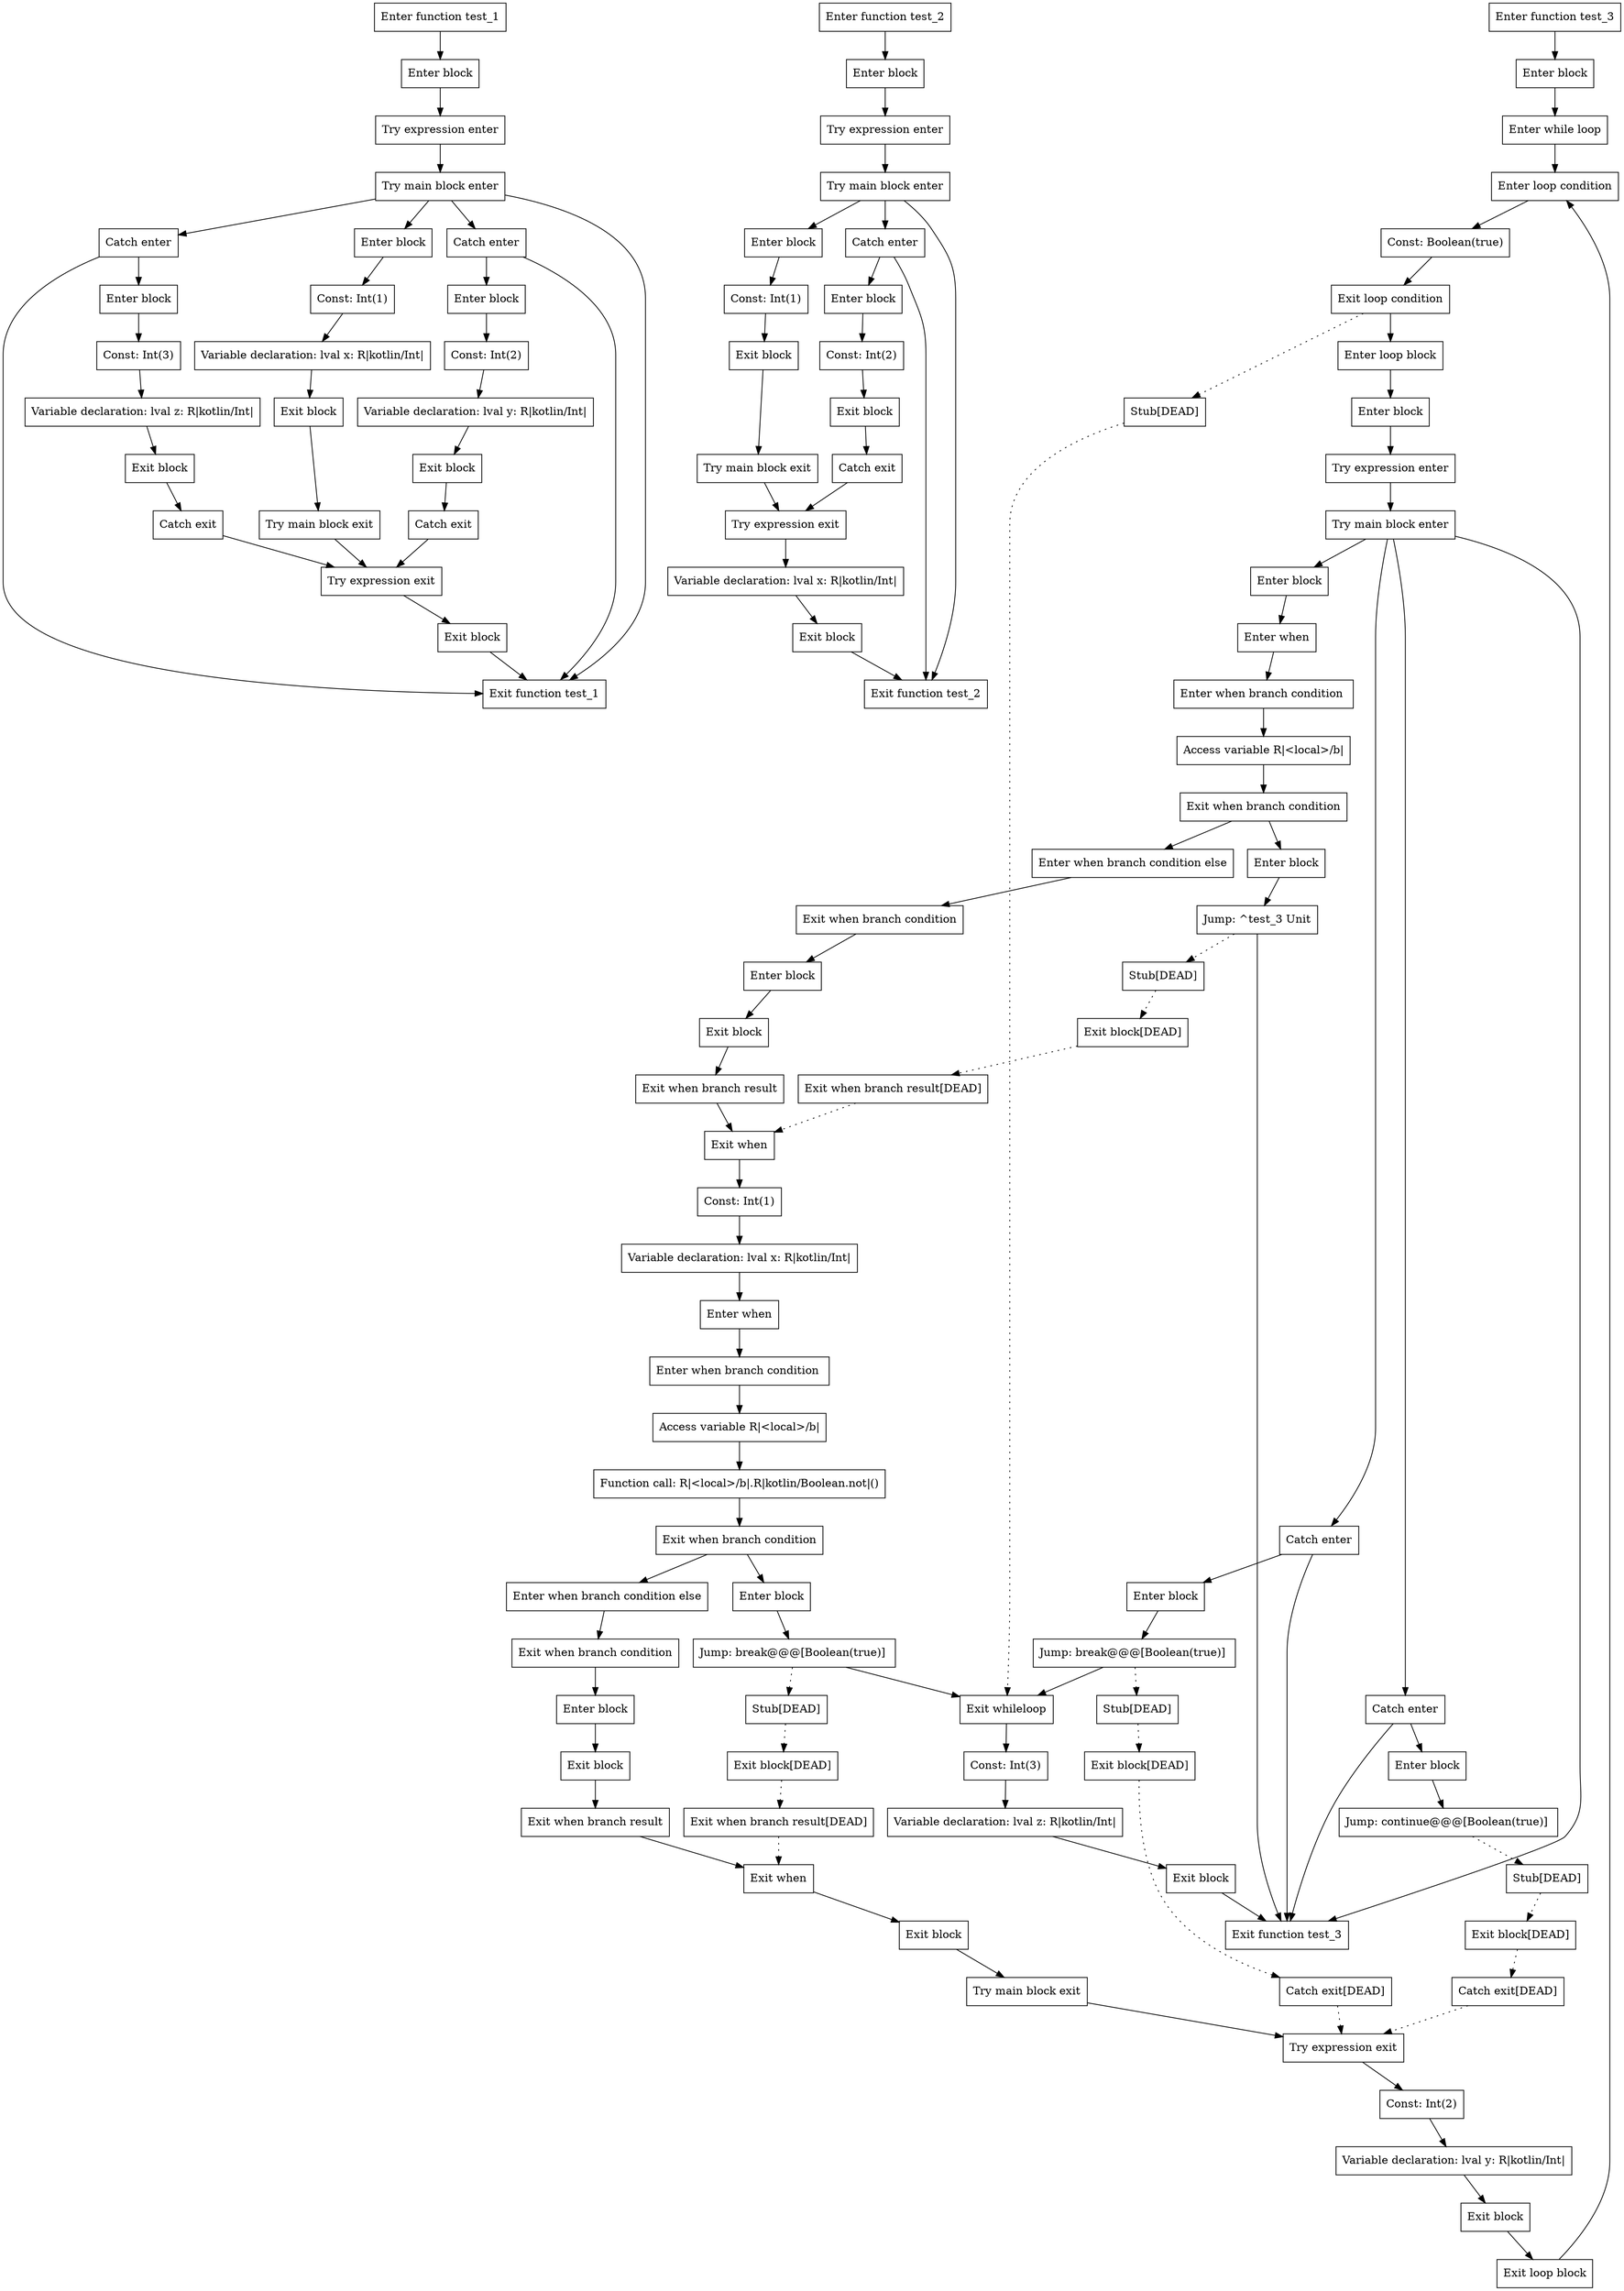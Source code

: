 digraph tryCatch_kt {
subgraph test_1 {
  0 [shape=box label="Enter function test_1"];
  1 [shape=box label="Enter block"];
  2 [shape=box label="Try expression enter"];
  3 [shape=box label="Try main block enter"];
  4 [shape=box label="Enter block"];
  5 [shape=box label="Const: Int(1)"];
  6 [shape=box label="Variable declaration: lval x: R|kotlin/Int|"];
  7 [shape=box label="Exit block"];
  8 [shape=box label="Try main block exit"];
  9 [shape=box label="Catch enter"];
  10 [shape=box label="Enter block"];
  11 [shape=box label="Const: Int(3)"];
  12 [shape=box label="Variable declaration: lval z: R|kotlin/Int|"];
  13 [shape=box label="Exit block"];
  14 [shape=box label="Catch exit"];
  15 [shape=box label="Catch enter"];
  16 [shape=box label="Enter block"];
  17 [shape=box label="Const: Int(2)"];
  18 [shape=box label="Variable declaration: lval y: R|kotlin/Int|"];
  19 [shape=box label="Exit block"];
  20 [shape=box label="Catch exit"];
  21 [shape=box label="Try expression exit"];
  22 [shape=box label="Exit block"];
  23 [shape=box label="Exit function test_1"];

  0 -> {1};
  1 -> {2};
  2 -> {3};
  3 -> {23 15 9 4};
  4 -> {5};
  5 -> {6};
  6 -> {7};
  7 -> {8};
  8 -> {21};
  9 -> {23 10};
  10 -> {11};
  11 -> {12};
  12 -> {13};
  13 -> {14};
  14 -> {21};
  15 -> {23 16};
  16 -> {17};
  17 -> {18};
  18 -> {19};
  19 -> {20};
  20 -> {21};
  21 -> {22};
  22 -> {23};
}

subgraph test_2 {
  24 [shape=box label="Enter function test_2"];
  25 [shape=box label="Enter block"];
  26 [shape=box label="Try expression enter"];
  27 [shape=box label="Try main block enter"];
  28 [shape=box label="Enter block"];
  29 [shape=box label="Const: Int(1)"];
  30 [shape=box label="Exit block"];
  31 [shape=box label="Try main block exit"];
  32 [shape=box label="Catch enter"];
  33 [shape=box label="Enter block"];
  34 [shape=box label="Const: Int(2)"];
  35 [shape=box label="Exit block"];
  36 [shape=box label="Catch exit"];
  37 [shape=box label="Try expression exit"];
  38 [shape=box label="Variable declaration: lval x: R|kotlin/Int|"];
  39 [shape=box label="Exit block"];
  40 [shape=box label="Exit function test_2"];

  24 -> {25};
  25 -> {26};
  26 -> {27};
  27 -> {40 32 28};
  28 -> {29};
  29 -> {30};
  30 -> {31};
  31 -> {37};
  32 -> {40 33};
  33 -> {34};
  34 -> {35};
  35 -> {36};
  36 -> {37};
  37 -> {38};
  38 -> {39};
  39 -> {40};
}

subgraph test_3 {
  41 [shape=box label="Enter function test_3"];
  42 [shape=box label="Enter block"];
  43 [shape=box label="Enter while loop"];
  44 [shape=box label="Enter loop condition"];
  45 [shape=box label="Const: Boolean(true)"];
  46 [shape=box label="Exit loop condition"];
  47 [shape=box label="Enter loop block"];
  48 [shape=box label="Enter block"];
  49 [shape=box label="Try expression enter"];
  50 [shape=box label="Try main block enter"];
  51 [shape=box label="Enter block"];
  52 [shape=box label="Enter when"];
  53 [shape=box label="Enter when branch condition "];
  54 [shape=box label="Access variable R|<local>/b|"];
  55 [shape=box label="Exit when branch condition"];
  56 [shape=box label="Enter block"];
  57 [shape=box label="Jump: ^test_3 Unit"];
  58 [shape=box label="Stub[DEAD]"];
  59 [shape=box label="Exit block[DEAD]"];
  60 [shape=box label="Exit when branch result[DEAD]"];
  61 [shape=box label="Enter when branch condition else"];
  62 [shape=box label="Exit when branch condition"];
  63 [shape=box label="Enter block"];
  64 [shape=box label="Exit block"];
  65 [shape=box label="Exit when branch result"];
  66 [shape=box label="Exit when"];
  67 [shape=box label="Const: Int(1)"];
  68 [shape=box label="Variable declaration: lval x: R|kotlin/Int|"];
  69 [shape=box label="Enter when"];
  70 [shape=box label="Enter when branch condition "];
  71 [shape=box label="Access variable R|<local>/b|"];
  72 [shape=box label="Function call: R|<local>/b|.R|kotlin/Boolean.not|()"];
  73 [shape=box label="Exit when branch condition"];
  74 [shape=box label="Enter block"];
  75 [shape=box label="Jump: break@@@[Boolean(true)] "];
  76 [shape=box label="Stub[DEAD]"];
  77 [shape=box label="Exit block[DEAD]"];
  78 [shape=box label="Exit when branch result[DEAD]"];
  79 [shape=box label="Enter when branch condition else"];
  80 [shape=box label="Exit when branch condition"];
  81 [shape=box label="Enter block"];
  82 [shape=box label="Exit block"];
  83 [shape=box label="Exit when branch result"];
  84 [shape=box label="Exit when"];
  85 [shape=box label="Exit block"];
  86 [shape=box label="Try main block exit"];
  87 [shape=box label="Catch enter"];
  88 [shape=box label="Enter block"];
  89 [shape=box label="Jump: break@@@[Boolean(true)] "];
  90 [shape=box label="Stub[DEAD]"];
  91 [shape=box label="Exit block[DEAD]"];
  92 [shape=box label="Catch exit[DEAD]"];
  93 [shape=box label="Catch enter"];
  94 [shape=box label="Enter block"];
  95 [shape=box label="Jump: continue@@@[Boolean(true)] "];
  96 [shape=box label="Stub[DEAD]"];
  97 [shape=box label="Exit block[DEAD]"];
  98 [shape=box label="Catch exit[DEAD]"];
  99 [shape=box label="Try expression exit"];
  100 [shape=box label="Const: Int(2)"];
  101 [shape=box label="Variable declaration: lval y: R|kotlin/Int|"];
  102 [shape=box label="Exit block"];
  103 [shape=box label="Exit loop block"];
  104 [shape=box label="Stub[DEAD]"];
  105 [shape=box label="Exit whileloop"];
  106 [shape=box label="Const: Int(3)"];
  107 [shape=box label="Variable declaration: lval z: R|kotlin/Int|"];
  108 [shape=box label="Exit block"];
  109 [shape=box label="Exit function test_3"];

  41 -> {42};
  42 -> {43};
  43 -> {44};
  44 -> {45};
  45 -> {46};
  46 -> {47};
  46 -> {104} [style=dotted];
  47 -> {48};
  48 -> {49};
  49 -> {50};
  50 -> {109 93 87 51};
  51 -> {52};
  52 -> {53};
  53 -> {54};
  54 -> {55};
  55 -> {56 61};
  56 -> {57};
  57 -> {109};
  57 -> {58} [style=dotted];
  58 -> {59} [style=dotted];
  59 -> {60} [style=dotted];
  60 -> {66} [style=dotted];
  61 -> {62};
  62 -> {63};
  63 -> {64};
  64 -> {65};
  65 -> {66};
  66 -> {67};
  67 -> {68};
  68 -> {69};
  69 -> {70};
  70 -> {71};
  71 -> {72};
  72 -> {73};
  73 -> {74 79};
  74 -> {75};
  75 -> {105};
  75 -> {76} [style=dotted];
  76 -> {77} [style=dotted];
  77 -> {78} [style=dotted];
  78 -> {84} [style=dotted];
  79 -> {80};
  80 -> {81};
  81 -> {82};
  82 -> {83};
  83 -> {84};
  84 -> {85};
  85 -> {86};
  86 -> {99};
  87 -> {109 88};
  88 -> {89};
  89 -> {105};
  89 -> {90} [style=dotted];
  90 -> {91} [style=dotted];
  91 -> {92} [style=dotted];
  92 -> {99} [style=dotted];
  93 -> {109 94};
  94 -> {95};
  95 -> {96} [style=dotted];
  96 -> {97} [style=dotted];
  97 -> {98} [style=dotted];
  98 -> {99} [style=dotted];
  99 -> {100};
  100 -> {101};
  101 -> {102};
  102 -> {103};
  103 -> {44};
  104 -> {105} [style=dotted];
  105 -> {106};
  106 -> {107};
  107 -> {108};
  108 -> {109};
}

}
